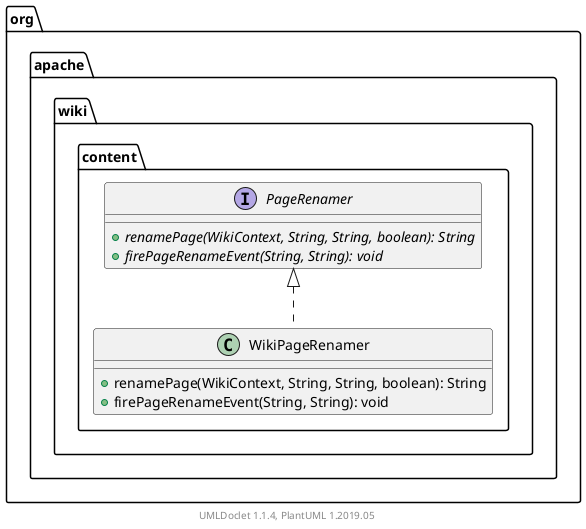 @startuml

    namespace org.apache.wiki.content {

        interface PageRenamer [[PageRenamer.html]] {
            {abstract} +renamePage(WikiContext, String, String, boolean): String
            {abstract} +firePageRenameEvent(String, String): void
        }

        class WikiPageRenamer [[WikiPageRenamer.html]] {
            +renamePage(WikiContext, String, String, boolean): String
            +firePageRenameEvent(String, String): void
        }

        PageRenamer <|.. WikiPageRenamer

    }


    center footer UMLDoclet 1.1.4, PlantUML 1.2019.05
@enduml

